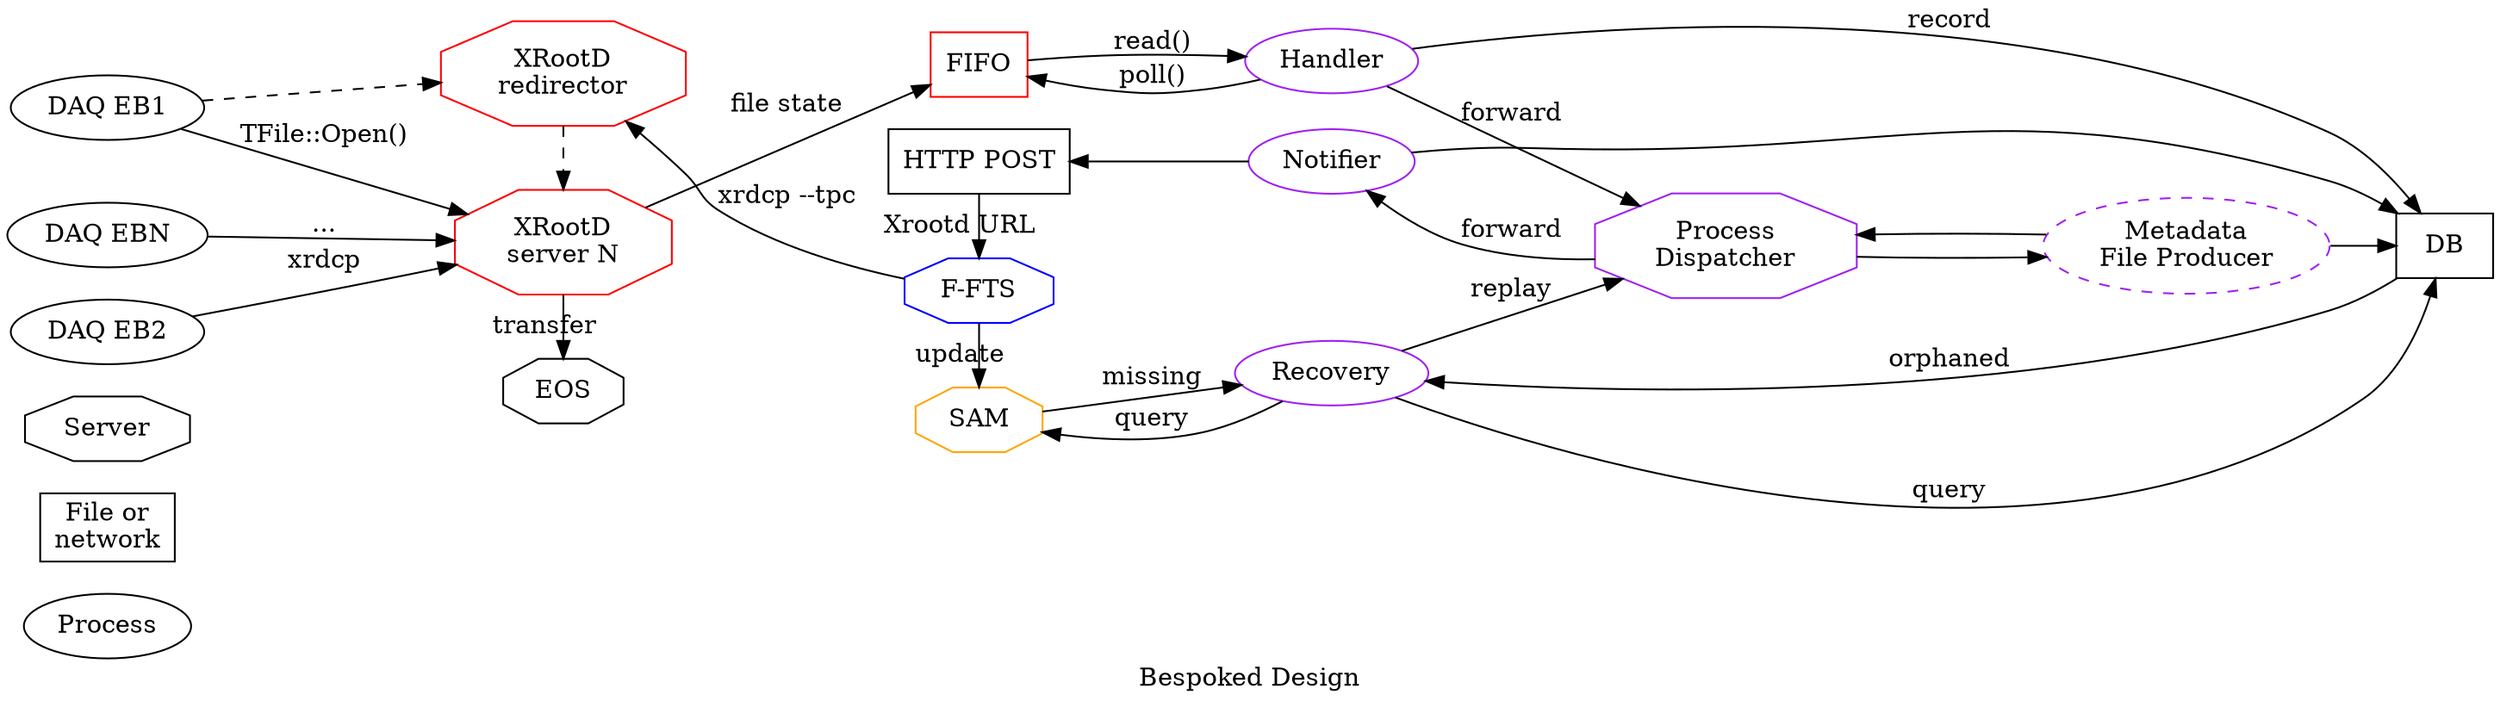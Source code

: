 digraph pdrnotifier {
	label="Bespoked Design";
	rankdir=LR;
	
	processes[label="Process"];
	file[label="File or\nnetwork",shape=box];
	server[label="Server",shape=octagon];


	daq1[label="DAQ EB1"];
	daq2[label="DAQ EB2"];
	daqn[label="DAQ EBN"];
	

	fifo[shape=box,label="FIFO",color=red];
	
	xrootdrdr[shape=octagon,label="XRootD\nredirector",color=red]
	xrootd[shape=octagon,label="XRootD\nserver N",color=red]
	eos[shape=octagon,label="EOS"]

	fts[shape=octagon,label="F-FTS",color="blue"];
	sam[shape=octagon,label="SAM",color="orange"];
	http[shape=box,label="HTTP POST"];
	
	exec[shape=octagon,label="Process\nDispatcher",color="purple"];
	handler[label="Handler",color="purple"];
	notifier[label="Notifier",color="purple"];
	recovery[label="Recovery",color="purple"];
	metafilebuilder[label="Metadata\nFile Producer",style=dashed,color="purple"];
	db[shape=box, label="DB"];

	{rank="same"; handler; notifier; recovery; }

	{rank="same"; xrootdrdr; xrootd; eos}
	{rank="same"; fts; sam; fifo; http}



	

	daq1->xrootdrdr[style=dashed];
	
	xrootdrdr->xrootd[style=dashed];

	daq1->xrootd[label="TFile::Open()"];
	daq2->xrootd[label="xrdcp"];
	daqn->xrootd[label="..."];
	xrootd->fifo[label="file state"];
	fifo->handler[label="read()"];
	handler->db[label="record"];
	handler->fifo[label="poll()"];
	handler->exec[label="forward"];
	exec->notifier[label="forward"];
	notifier->http;
	http->fts[label="Xrootd URL"];
	notifier->db;
	recovery->db[label="query"];
	db->recovery[label="orphaned"];
	recovery->exec[label="replay"];
	recovery->sam[label="query"];
	sam->recovery[label="missing"];
	exec->metafilebuilder->db;
	metafilebuilder->exec;
	fts->xrootdrdr[label="xrdcp --tpc"];
	fts->sam[label="update"];
	
	xrootd->eos[label="transfer"];
}